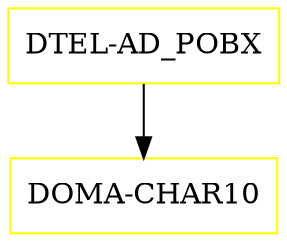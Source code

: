 digraph G {
  "DTEL-AD_POBX" [shape=box,color=yellow];
  "DOMA-CHAR10" [shape=box,color=yellow,URL="./DOMA_CHAR10.html"];
  "DTEL-AD_POBX" -> "DOMA-CHAR10";
}
